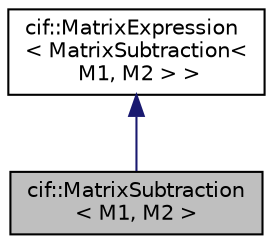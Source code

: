 digraph "cif::MatrixSubtraction&lt; M1, M2 &gt;"
{
  edge [fontname="Helvetica",fontsize="10",labelfontname="Helvetica",labelfontsize="10"];
  node [fontname="Helvetica",fontsize="10",shape=record];
  Node0 [label="cif::MatrixSubtraction\l\< M1, M2 \>",height=0.2,width=0.4,color="black", fillcolor="grey75", style="filled", fontcolor="black"];
  Node1 -> Node0 [dir="back",color="midnightblue",fontsize="10",style="solid",fontname="Helvetica"];
  Node1 [label="cif::MatrixExpression\l\< MatrixSubtraction\<\l M1, M2 \> \>",height=0.2,width=0.4,color="black", fillcolor="white", style="filled",URL="$classcif_1_1MatrixExpression.html"];
}
